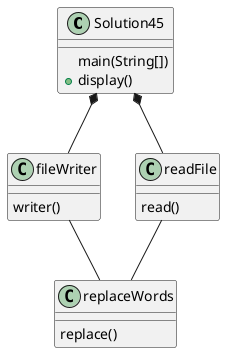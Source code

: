 @startuml
class Solution45 {
    'attributes
    main(String[])
    +display()
}

class fileWriter {
    writer()
}

class readFile{
    read()
}

class replaceWords{
    replace()
}

Solution45 *-- readFile
Solution45 *-- fileWriter
readFile -- replaceWords
fileWriter -- replaceWords
@enduml